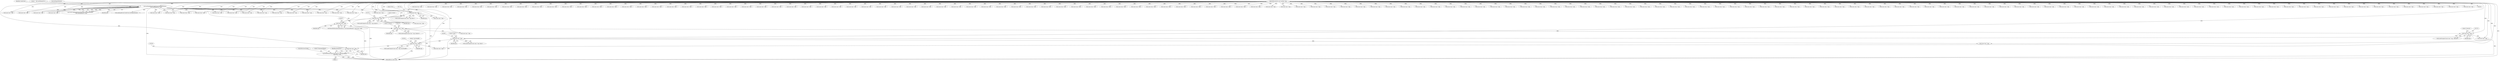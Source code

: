 digraph "0_ImageMagick_56d6e20de489113617cbbddaf41e92600a34db22@pointer" {
"1002955" [label="(Call,(const char *) tag)"];
"1002933" [label="(Call,(const char *) tag)"];
"1002662" [label="(Call,(const char *) tag)"];
"1002478" [label="(Call,(const char *) tag)"];
"1002275" [label="(Call,(const char *) tag)"];
"1000212" [label="(Call,LogMagickEvent(CoderEvent,GetMagickModule(),\n    \"  SAX.startElement(%s\",tag))"];
"1000184" [label="(MethodParameterIn,const xmlChar *tag)"];
"1002266" [label="(Call,(const char *) tag)"];
"1001969" [label="(Call,(const char *) tag)"];
"1001717" [label="(Call,(const char *) tag)"];
"1002952" [label="(Call,ThrowMSLException(OptionError,\"NoImagesDefined\",\n                (const char *) tag))"];
"1002275" [label="(Call,(const char *) tag)"];
"1004687" [label="(Call,(const char *) tag)"];
"1009431" [label="(Call,(const char *) tag)"];
"1009757" [label="(Call,(const char *) tag)"];
"1017474" [label="(Call,(const char *) tag)"];
"1019458" [label="(Call,(const char *) tag)"];
"1002481" [label="(Literal,\"charcoal\")"];
"1008522" [label="(Call,(const char *) tag)"];
"1002954" [label="(Literal,\"NoImagesDefined\")"];
"1001707" [label="(Call,(const char *) tag)"];
"1003318" [label="(Call,(const char *) tag)"];
"1012979" [label="(Call,(const char *) tag)"];
"1018615" [label="(Call,(const char *) tag)"];
"1010089" [label="(Call,(const char *) tag)"];
"1014711" [label="(Call,(const char *) tag)"];
"1017207" [label="(Call,(const char *) tag)"];
"1016263" [label="(Call,(const char *) tag)"];
"1014234" [label="(Call,(const char *) tag)"];
"1010572" [label="(Call,(const char *) tag)"];
"1000215" [label="(Literal,\"  SAX.startElement(%s\")"];
"1014884" [label="(Call,(const char *) tag)"];
"1004963" [label="(Call,(const char *) tag)"];
"1015073" [label="(Call,(const char *) tag)"];
"1014690" [label="(Call,(const char *) tag)"];
"1010594" [label="(Call,(const char *) tag)"];
"1007928" [label="(Call,(const char *) tag)"];
"1008840" [label="(Call,(const char *) tag)"];
"1004313" [label="(Call,(const char *) tag)"];
"1000212" [label="(Call,LogMagickEvent(CoderEvent,GetMagickModule(),\n    \"  SAX.startElement(%s\",tag))"];
"1004818" [label="(Call,(const char *) tag)"];
"1009653" [label="(Call,(const char *) tag)"];
"1016285" [label="(Call,(const char *) tag)"];
"1002277" [label="(Identifier,tag)"];
"1008531" [label="(Call,(const char *) tag)"];
"1015472" [label="(Call,(const char *) tag)"];
"1010871" [label="(Call,(const char *) tag)"];
"1018398" [label="(Call,(const char *) tag)"];
"1002951" [label="(Block,)"];
"1015494" [label="(Call,(const char *) tag)"];
"1001720" [label="(Literal,\"blur\")"];
"1002274" [label="(Call,LocaleCompare((const char *) tag,\"colorize\"))"];
"1002661" [label="(Call,LocaleCompare((const char *) tag,\"chop\"))"];
"1002953" [label="(Identifier,OptionError)"];
"1010400" [label="(Call,(const char *) tag)"];
"1010059" [label="(Call,(const char *) tag)"];
"1001969" [label="(Call,(const char *) tag)"];
"1013000" [label="(Call,(const char *) tag)"];
"1000216" [label="(Identifier,tag)"];
"1009062" [label="(Call,(const char *) tag)"];
"1010891" [label="(Call,(const char *) tag)"];
"1002952" [label="(Call,ThrowMSLException(OptionError,\"NoImagesDefined\",\n                (const char *) tag))"];
"1013592" [label="(Call,(const char *) tag)"];
"1002665" [label="(Literal,\"chop\")"];
"1017925" [label="(Call,(const char *) tag)"];
"1004809" [label="(Call,(const char *) tag)"];
"1018828" [label="(Call,(const char *) tag)"];
"1000286" [label="(Call,(const char *) tag)"];
"1019588" [label="(Call,(const char *) tag)"];
"1009632" [label="(Call,(const char *) tag)"];
"1015706" [label="(Call,(const char *) tag)"];
"1006938" [label="(Call,(const char *) tag)"];
"1007606" [label="(Call,(const char *) tag)"];
"1002958" [label="(ControlStructure,break;)"];
"1017005" [label="(Call,(const char *) tag)"];
"1007189" [label="(Call,(const char *) tag)"];
"1009088" [label="(Call,(const char *) tag)"];
"1006758" [label="(Call,(const char *) tag)"];
"1009452" [label="(Call,(const char *) tag)"];
"1019079" [label="(Call,(const char *) tag)"];
"1008134" [label="(Call,(const char *) tag)"];
"1013979" [label="(Call,(const char *) tag)"];
"1011207" [label="(Call,(const char *) tag)"];
"1002936" [label="(Literal,\"color-floodfill\")"];
"1002480" [label="(Identifier,tag)"];
"1017899" [label="(Call,(const char *) tag)"];
"1008863" [label="(Call,(const char *) tag)"];
"1001971" [label="(Identifier,tag)"];
"1013245" [label="(Call,(const char *) tag)"];
"1010768" [label="(Call,(const char *) tag)"];
"1002662" [label="(Call,(const char *) tag)"];
"1018808" [label="(Call,(const char *) tag)"];
"1007948" [label="(Call,(const char *) tag)"];
"1001719" [label="(Identifier,tag)"];
"1006844" [label="(Call,(const char *) tag)"];
"1014255" [label="(Call,(const char *) tag)"];
"1006202" [label="(Call,(const char *) tag)"];
"1012612" [label="(Call,(const char *) tag)"];
"1018914" [label="(Call,(const char *) tag)"];
"1018130" [label="(Call,(const char *) tag)"];
"1001972" [label="(Literal,\"border\")"];
"1002957" [label="(Identifier,tag)"];
"1001557" [label="(Call,(const char *) tag)"];
"1016537" [label="(Call,(const char *) tag)"];
"1002478" [label="(Call,(const char *) tag)"];
"1015262" [label="(Call,(const char *) tag)"];
"1019429" [label="(Call,(const char *) tag)"];
"1001738" [label="(Call,(const char *) tag)"];
"1012633" [label="(Call,(const char *) tag)"];
"1016975" [label="(Call,(const char *) tag)"];
"1002933" [label="(Call,(const char *) tag)"];
"1006835" [label="(Call,(const char *) tag)"];
"1002266" [label="(Call,(const char *) tag)"];
"1015726" [label="(Call,(const char *) tag)"];
"1001968" [label="(Call,LocaleCompare((const char *) tag,\"border\"))"];
"1008563" [label="(Call,(const char *) tag)"];
"1015052" [label="(Call,(const char *) tag)"];
"1016790" [label="(Call,(const char *) tag)"];
"1006193" [label="(Call,(const char *) tag)"];
"1019232" [label="(Call,(const char *) tag)"];
"1010777" [label="(Call,(const char *) tag)"];
"1017705" [label="(Call,(const char *) tag)"];
"1006613" [label="(Call,(const char *) tag)"];
"1014908" [label="(Call,(const char *) tag)"];
"1015043" [label="(Call,(const char *) tag)"];
"1000214" [label="(Call,GetMagickModule())"];
"1016818" [label="(Call,(const char *) tag)"];
"1006634" [label="(Call,(const char *) tag)"];
"1000470" [label="(Call,(const char *) tag)"];
"1000184" [label="(MethodParameterIn,const xmlChar *tag)"];
"1000264" [label="(Call,(const char *) tag)"];
"1006864" [label="(Call,(const char *) tag)"];
"1015283" [label="(Call,(const char *) tag)"];
"1019336" [label="(Call,(const char *) tag)"];
"1002955" [label="(Call,(const char *) tag)"];
"1010068" [label="(Call,(const char *) tag)"];
"1006395" [label="(Call,(const char *) tag)"];
"1010239" [label="(Call,(const char *) tag)"];
"1018328" [label="(Call,(const char *) tag)"];
"1017726" [label="(Call,(const char *) tag)"];
"1002932" [label="(Call,LocaleCompare((const char *) tag,\"color-floodfill\"))"];
"1017571" [label="(Call,(const char *) tag)"];
"1017454" [label="(Call,(const char *) tag)"];
"1019212" [label="(Call,(const char *) tag)"];
"1005066" [label="(Call,(const char *) tag)"];
"1001716" [label="(Call,LocaleCompare((const char *) tag,\"blur\"))"];
"1001990" [label="(Call,(const char *) tag)"];
"1001717" [label="(Call,(const char *) tag)"];
"1018572" [label="(Call,(const char *) tag)"];
"1018423" [label="(Call,(const char *) tag)"];
"1008715" [label="(Call,(const char *) tag)"];
"1009766" [label="(Call,(const char *) tag)"];
"1006223" [label="(Call,(const char *) tag)"];
"1002298" [label="(Call,(const char *) tag)"];
"1007167" [label="(Call,(const char *) tag)"];
"1012603" [label="(Call,(const char *) tag)"];
"1019103" [label="(Call,(const char *) tag)"];
"1006738" [label="(Call,(const char *) tag)"];
"1004839" [label="(Call,(const char *) tag)"];
"1004450" [label="(Call,(const char *) tag)"];
"1002477" [label="(Call,LocaleCompare((const char *) tag, \"charcoal\"))"];
"1019438" [label="(Call,(const char *) tag)"];
"1004943" [label="(Call,(const char *) tag)"];
"1001535" [label="(Call,(const char *) tag)"];
"1007597" [label="(Call,(const char *) tag)"];
"1011436" [label="(Call,(const char *) tag)"];
"1006917" [label="(Call,(const char *) tag)"];
"1008513" [label="(Call,(const char *) tag)"];
"1008736" [label="(Call,(const char *) tag)"];
"1014509" [label="(Call,(const char *) tag)"];
"1019356" [label="(Call,(const char *) tag)"];
"1013956" [label="(Call,(const char *) tag)"];
"1005045" [label="(Call,(const char *) tag)"];
"1002664" [label="(Identifier,tag)"];
"1011177" [label="(Call,(const char *) tag)"];
"1011186" [label="(Call,(const char *) tag)"];
"1019606" [label="(Call,LogMagickEvent(CoderEvent,GetMagickModule(),\"  )\"))"];
"1002268" [label="(Identifier,tag)"];
"1007042" [label="(Call,(const char *) tag)"];
"1000491" [label="(Call,(const char *) tag)"];
"1010370" [label="(Call,(const char *) tag)"];
"1004429" [label="(Call,(const char *) tag)"];
"1013614" [label="(Call,(const char *) tag)"];
"1002506" [label="(Call,(const char *) tag)"];
"1017228" [label="(Call,(const char *) tag)"];
"1002278" [label="(Literal,\"colorize\")"];
"1009787" [label="(Call,(const char *) tag)"];
"1019580" [label="(Call,(const char *) tag)"];
"1014466" [label="(Call,(const char *) tag)"];
"1018636" [label="(Call,(const char *) tag)"];
"1008320" [label="(Call,(const char *) tag)"];
"1000210" [label="(Call,(void) LogMagickEvent(CoderEvent,GetMagickModule(),\n    \"  SAX.startElement(%s\",tag))"];
"1002263" [label="(Call,ThrowMSLException(OptionError,\"UnrecognizedElement\",(const char *) tag))"];
"1004292" [label="(Call,(const char *) tag)"];
"1013181" [label="(Call,(const char *) tag)"];
"1008125" [label="(Call,(const char *) tag)"];
"1018905" [label="(Call,(const char *) tag)"];
"1004708" [label="(Call,(const char *) tag)"];
"1003293" [label="(Call,(const char *) tag)"];
"1000213" [label="(Identifier,CoderEvent)"];
"1002935" [label="(Identifier,tag)"];
"1002683" [label="(Call,(const char *) tag)"];
"1006416" [label="(Call,(const char *) tag)"];
"1019610" [label="(MethodReturn,static void)"];
"1007063" [label="(Call,(const char *) tag)"];
"1016516" [label="(Call,(const char *) tag)"];
"1017551" [label="(Call,(const char *) tag)"];
"1018935" [label="(Call,(const char *) tag)"];
"1010379" [label="(Call,(const char *) tag)"];
"1012844" [label="(Call,(const char *) tag)"];
"1008091" [label="(Call,(const char *) tag)"];
"1007628" [label="(Call,(const char *) tag)"];
"1003284" [label="(Call,(const char *) tag)"];
"1018104" [label="(Call,(const char *) tag)"];
"1010259" [label="(Call,(const char *) tag)"];
"1018308" [label="(Call,(const char *) tag)"];
"1008341" [label="(Call,(const char *) tag)"];
"1002955" -> "1002952"  [label="AST: "];
"1002955" -> "1002957"  [label="CFG: "];
"1002956" -> "1002955"  [label="AST: "];
"1002957" -> "1002955"  [label="AST: "];
"1002952" -> "1002955"  [label="CFG: "];
"1002955" -> "1019610"  [label="DDG: "];
"1002955" -> "1002952"  [label="DDG: "];
"1002933" -> "1002955"  [label="DDG: "];
"1000184" -> "1002955"  [label="DDG: "];
"1002933" -> "1002932"  [label="AST: "];
"1002933" -> "1002935"  [label="CFG: "];
"1002934" -> "1002933"  [label="AST: "];
"1002935" -> "1002933"  [label="AST: "];
"1002936" -> "1002933"  [label="CFG: "];
"1002933" -> "1019610"  [label="DDG: "];
"1002933" -> "1002932"  [label="DDG: "];
"1002662" -> "1002933"  [label="DDG: "];
"1000184" -> "1002933"  [label="DDG: "];
"1002933" -> "1003284"  [label="DDG: "];
"1002662" -> "1002661"  [label="AST: "];
"1002662" -> "1002664"  [label="CFG: "];
"1002663" -> "1002662"  [label="AST: "];
"1002664" -> "1002662"  [label="AST: "];
"1002665" -> "1002662"  [label="CFG: "];
"1002662" -> "1019610"  [label="DDG: "];
"1002662" -> "1002661"  [label="DDG: "];
"1002478" -> "1002662"  [label="DDG: "];
"1000184" -> "1002662"  [label="DDG: "];
"1002662" -> "1002683"  [label="DDG: "];
"1002478" -> "1002477"  [label="AST: "];
"1002478" -> "1002480"  [label="CFG: "];
"1002479" -> "1002478"  [label="AST: "];
"1002480" -> "1002478"  [label="AST: "];
"1002481" -> "1002478"  [label="CFG: "];
"1002478" -> "1019610"  [label="DDG: "];
"1002478" -> "1002477"  [label="DDG: "];
"1002275" -> "1002478"  [label="DDG: "];
"1000184" -> "1002478"  [label="DDG: "];
"1002478" -> "1002506"  [label="DDG: "];
"1002275" -> "1002274"  [label="AST: "];
"1002275" -> "1002277"  [label="CFG: "];
"1002276" -> "1002275"  [label="AST: "];
"1002277" -> "1002275"  [label="AST: "];
"1002278" -> "1002275"  [label="CFG: "];
"1002275" -> "1019610"  [label="DDG: "];
"1002275" -> "1002274"  [label="DDG: "];
"1000212" -> "1002275"  [label="DDG: "];
"1002266" -> "1002275"  [label="DDG: "];
"1000184" -> "1002275"  [label="DDG: "];
"1002275" -> "1002298"  [label="DDG: "];
"1000212" -> "1000210"  [label="AST: "];
"1000212" -> "1000216"  [label="CFG: "];
"1000213" -> "1000212"  [label="AST: "];
"1000214" -> "1000212"  [label="AST: "];
"1000215" -> "1000212"  [label="AST: "];
"1000216" -> "1000212"  [label="AST: "];
"1000210" -> "1000212"  [label="CFG: "];
"1000212" -> "1019610"  [label="DDG: "];
"1000212" -> "1000210"  [label="DDG: "];
"1000212" -> "1000210"  [label="DDG: "];
"1000212" -> "1000210"  [label="DDG: "];
"1000212" -> "1000210"  [label="DDG: "];
"1000184" -> "1000212"  [label="DDG: "];
"1000212" -> "1000264"  [label="DDG: "];
"1000212" -> "1001717"  [label="DDG: "];
"1000212" -> "1004818"  [label="DDG: "];
"1000212" -> "1006202"  [label="DDG: "];
"1000212" -> "1006844"  [label="DDG: "];
"1000212" -> "1007606"  [label="DDG: "];
"1000212" -> "1008134"  [label="DDG: "];
"1000212" -> "1008522"  [label="DDG: "];
"1000212" -> "1008715"  [label="DDG: "];
"1000212" -> "1010068"  [label="DDG: "];
"1000212" -> "1010379"  [label="DDG: "];
"1000212" -> "1010777"  [label="DDG: "];
"1000212" -> "1011186"  [label="DDG: "];
"1000212" -> "1012612"  [label="DDG: "];
"1000212" -> "1015052"  [label="DDG: "];
"1000212" -> "1018308"  [label="DDG: "];
"1000212" -> "1018572"  [label="DDG: "];
"1000212" -> "1018914"  [label="DDG: "];
"1000212" -> "1019438"  [label="DDG: "];
"1000212" -> "1019588"  [label="DDG: "];
"1000212" -> "1019606"  [label="DDG: "];
"1000184" -> "1000182"  [label="AST: "];
"1000184" -> "1019610"  [label="DDG: "];
"1000184" -> "1000264"  [label="DDG: "];
"1000184" -> "1000286"  [label="DDG: "];
"1000184" -> "1000470"  [label="DDG: "];
"1000184" -> "1000491"  [label="DDG: "];
"1000184" -> "1001535"  [label="DDG: "];
"1000184" -> "1001557"  [label="DDG: "];
"1000184" -> "1001707"  [label="DDG: "];
"1000184" -> "1001717"  [label="DDG: "];
"1000184" -> "1001738"  [label="DDG: "];
"1000184" -> "1001969"  [label="DDG: "];
"1000184" -> "1001990"  [label="DDG: "];
"1000184" -> "1002266"  [label="DDG: "];
"1000184" -> "1002298"  [label="DDG: "];
"1000184" -> "1002506"  [label="DDG: "];
"1000184" -> "1002683"  [label="DDG: "];
"1000184" -> "1003284"  [label="DDG: "];
"1000184" -> "1003293"  [label="DDG: "];
"1000184" -> "1003318"  [label="DDG: "];
"1000184" -> "1004292"  [label="DDG: "];
"1000184" -> "1004313"  [label="DDG: "];
"1000184" -> "1004429"  [label="DDG: "];
"1000184" -> "1004450"  [label="DDG: "];
"1000184" -> "1004687"  [label="DDG: "];
"1000184" -> "1004708"  [label="DDG: "];
"1000184" -> "1004809"  [label="DDG: "];
"1000184" -> "1004818"  [label="DDG: "];
"1000184" -> "1004839"  [label="DDG: "];
"1000184" -> "1004943"  [label="DDG: "];
"1000184" -> "1004963"  [label="DDG: "];
"1000184" -> "1005045"  [label="DDG: "];
"1000184" -> "1005066"  [label="DDG: "];
"1000184" -> "1006193"  [label="DDG: "];
"1000184" -> "1006202"  [label="DDG: "];
"1000184" -> "1006223"  [label="DDG: "];
"1000184" -> "1006395"  [label="DDG: "];
"1000184" -> "1006416"  [label="DDG: "];
"1000184" -> "1006613"  [label="DDG: "];
"1000184" -> "1006634"  [label="DDG: "];
"1000184" -> "1006738"  [label="DDG: "];
"1000184" -> "1006758"  [label="DDG: "];
"1000184" -> "1006835"  [label="DDG: "];
"1000184" -> "1006844"  [label="DDG: "];
"1000184" -> "1006864"  [label="DDG: "];
"1000184" -> "1006917"  [label="DDG: "];
"1000184" -> "1006938"  [label="DDG: "];
"1000184" -> "1007042"  [label="DDG: "];
"1000184" -> "1007063"  [label="DDG: "];
"1000184" -> "1007167"  [label="DDG: "];
"1000184" -> "1007189"  [label="DDG: "];
"1000184" -> "1007597"  [label="DDG: "];
"1000184" -> "1007606"  [label="DDG: "];
"1000184" -> "1007628"  [label="DDG: "];
"1000184" -> "1007928"  [label="DDG: "];
"1000184" -> "1007948"  [label="DDG: "];
"1000184" -> "1008091"  [label="DDG: "];
"1000184" -> "1008125"  [label="DDG: "];
"1000184" -> "1008134"  [label="DDG: "];
"1000184" -> "1008320"  [label="DDG: "];
"1000184" -> "1008341"  [label="DDG: "];
"1000184" -> "1008513"  [label="DDG: "];
"1000184" -> "1008522"  [label="DDG: "];
"1000184" -> "1008531"  [label="DDG: "];
"1000184" -> "1008563"  [label="DDG: "];
"1000184" -> "1008715"  [label="DDG: "];
"1000184" -> "1008736"  [label="DDG: "];
"1000184" -> "1008840"  [label="DDG: "];
"1000184" -> "1008863"  [label="DDG: "];
"1000184" -> "1009062"  [label="DDG: "];
"1000184" -> "1009088"  [label="DDG: "];
"1000184" -> "1009431"  [label="DDG: "];
"1000184" -> "1009452"  [label="DDG: "];
"1000184" -> "1009632"  [label="DDG: "];
"1000184" -> "1009653"  [label="DDG: "];
"1000184" -> "1009757"  [label="DDG: "];
"1000184" -> "1009766"  [label="DDG: "];
"1000184" -> "1009787"  [label="DDG: "];
"1000184" -> "1010059"  [label="DDG: "];
"1000184" -> "1010068"  [label="DDG: "];
"1000184" -> "1010089"  [label="DDG: "];
"1000184" -> "1010239"  [label="DDG: "];
"1000184" -> "1010259"  [label="DDG: "];
"1000184" -> "1010370"  [label="DDG: "];
"1000184" -> "1010379"  [label="DDG: "];
"1000184" -> "1010400"  [label="DDG: "];
"1000184" -> "1010572"  [label="DDG: "];
"1000184" -> "1010594"  [label="DDG: "];
"1000184" -> "1010768"  [label="DDG: "];
"1000184" -> "1010777"  [label="DDG: "];
"1000184" -> "1010871"  [label="DDG: "];
"1000184" -> "1010891"  [label="DDG: "];
"1000184" -> "1011177"  [label="DDG: "];
"1000184" -> "1011186"  [label="DDG: "];
"1000184" -> "1011207"  [label="DDG: "];
"1000184" -> "1011436"  [label="DDG: "];
"1000184" -> "1012603"  [label="DDG: "];
"1000184" -> "1012612"  [label="DDG: "];
"1000184" -> "1012633"  [label="DDG: "];
"1000184" -> "1012844"  [label="DDG: "];
"1000184" -> "1012979"  [label="DDG: "];
"1000184" -> "1013000"  [label="DDG: "];
"1000184" -> "1013181"  [label="DDG: "];
"1000184" -> "1013245"  [label="DDG: "];
"1000184" -> "1013592"  [label="DDG: "];
"1000184" -> "1013614"  [label="DDG: "];
"1000184" -> "1013956"  [label="DDG: "];
"1000184" -> "1013979"  [label="DDG: "];
"1000184" -> "1014234"  [label="DDG: "];
"1000184" -> "1014255"  [label="DDG: "];
"1000184" -> "1014466"  [label="DDG: "];
"1000184" -> "1014509"  [label="DDG: "];
"1000184" -> "1014690"  [label="DDG: "];
"1000184" -> "1014711"  [label="DDG: "];
"1000184" -> "1014884"  [label="DDG: "];
"1000184" -> "1014908"  [label="DDG: "];
"1000184" -> "1015043"  [label="DDG: "];
"1000184" -> "1015052"  [label="DDG: "];
"1000184" -> "1015073"  [label="DDG: "];
"1000184" -> "1015262"  [label="DDG: "];
"1000184" -> "1015283"  [label="DDG: "];
"1000184" -> "1015472"  [label="DDG: "];
"1000184" -> "1015494"  [label="DDG: "];
"1000184" -> "1015706"  [label="DDG: "];
"1000184" -> "1015726"  [label="DDG: "];
"1000184" -> "1016263"  [label="DDG: "];
"1000184" -> "1016285"  [label="DDG: "];
"1000184" -> "1016516"  [label="DDG: "];
"1000184" -> "1016537"  [label="DDG: "];
"1000184" -> "1016790"  [label="DDG: "];
"1000184" -> "1016818"  [label="DDG: "];
"1000184" -> "1016975"  [label="DDG: "];
"1000184" -> "1017005"  [label="DDG: "];
"1000184" -> "1017207"  [label="DDG: "];
"1000184" -> "1017228"  [label="DDG: "];
"1000184" -> "1017454"  [label="DDG: "];
"1000184" -> "1017474"  [label="DDG: "];
"1000184" -> "1017551"  [label="DDG: "];
"1000184" -> "1017571"  [label="DDG: "];
"1000184" -> "1017705"  [label="DDG: "];
"1000184" -> "1017726"  [label="DDG: "];
"1000184" -> "1017899"  [label="DDG: "];
"1000184" -> "1017925"  [label="DDG: "];
"1000184" -> "1018104"  [label="DDG: "];
"1000184" -> "1018130"  [label="DDG: "];
"1000184" -> "1018308"  [label="DDG: "];
"1000184" -> "1018328"  [label="DDG: "];
"1000184" -> "1018398"  [label="DDG: "];
"1000184" -> "1018423"  [label="DDG: "];
"1000184" -> "1018572"  [label="DDG: "];
"1000184" -> "1018615"  [label="DDG: "];
"1000184" -> "1018636"  [label="DDG: "];
"1000184" -> "1018808"  [label="DDG: "];
"1000184" -> "1018828"  [label="DDG: "];
"1000184" -> "1018905"  [label="DDG: "];
"1000184" -> "1018914"  [label="DDG: "];
"1000184" -> "1018935"  [label="DDG: "];
"1000184" -> "1019079"  [label="DDG: "];
"1000184" -> "1019103"  [label="DDG: "];
"1000184" -> "1019212"  [label="DDG: "];
"1000184" -> "1019232"  [label="DDG: "];
"1000184" -> "1019336"  [label="DDG: "];
"1000184" -> "1019356"  [label="DDG: "];
"1000184" -> "1019429"  [label="DDG: "];
"1000184" -> "1019438"  [label="DDG: "];
"1000184" -> "1019458"  [label="DDG: "];
"1000184" -> "1019580"  [label="DDG: "];
"1000184" -> "1019588"  [label="DDG: "];
"1002266" -> "1002263"  [label="AST: "];
"1002266" -> "1002268"  [label="CFG: "];
"1002267" -> "1002266"  [label="AST: "];
"1002268" -> "1002266"  [label="AST: "];
"1002263" -> "1002266"  [label="CFG: "];
"1002266" -> "1002263"  [label="DDG: "];
"1001969" -> "1002266"  [label="DDG: "];
"1001969" -> "1001968"  [label="AST: "];
"1001969" -> "1001971"  [label="CFG: "];
"1001970" -> "1001969"  [label="AST: "];
"1001971" -> "1001969"  [label="AST: "];
"1001972" -> "1001969"  [label="CFG: "];
"1001969" -> "1019610"  [label="DDG: "];
"1001969" -> "1001968"  [label="DDG: "];
"1001717" -> "1001969"  [label="DDG: "];
"1001969" -> "1001990"  [label="DDG: "];
"1001717" -> "1001716"  [label="AST: "];
"1001717" -> "1001719"  [label="CFG: "];
"1001718" -> "1001717"  [label="AST: "];
"1001719" -> "1001717"  [label="AST: "];
"1001720" -> "1001717"  [label="CFG: "];
"1001717" -> "1019610"  [label="DDG: "];
"1001717" -> "1001716"  [label="DDG: "];
"1001717" -> "1001738"  [label="DDG: "];
"1002952" -> "1002951"  [label="AST: "];
"1002953" -> "1002952"  [label="AST: "];
"1002954" -> "1002952"  [label="AST: "];
"1002958" -> "1002952"  [label="CFG: "];
"1002952" -> "1019610"  [label="DDG: "];
"1002952" -> "1019610"  [label="DDG: "];
"1002952" -> "1019610"  [label="DDG: "];
"1002263" -> "1002952"  [label="DDG: "];
}
